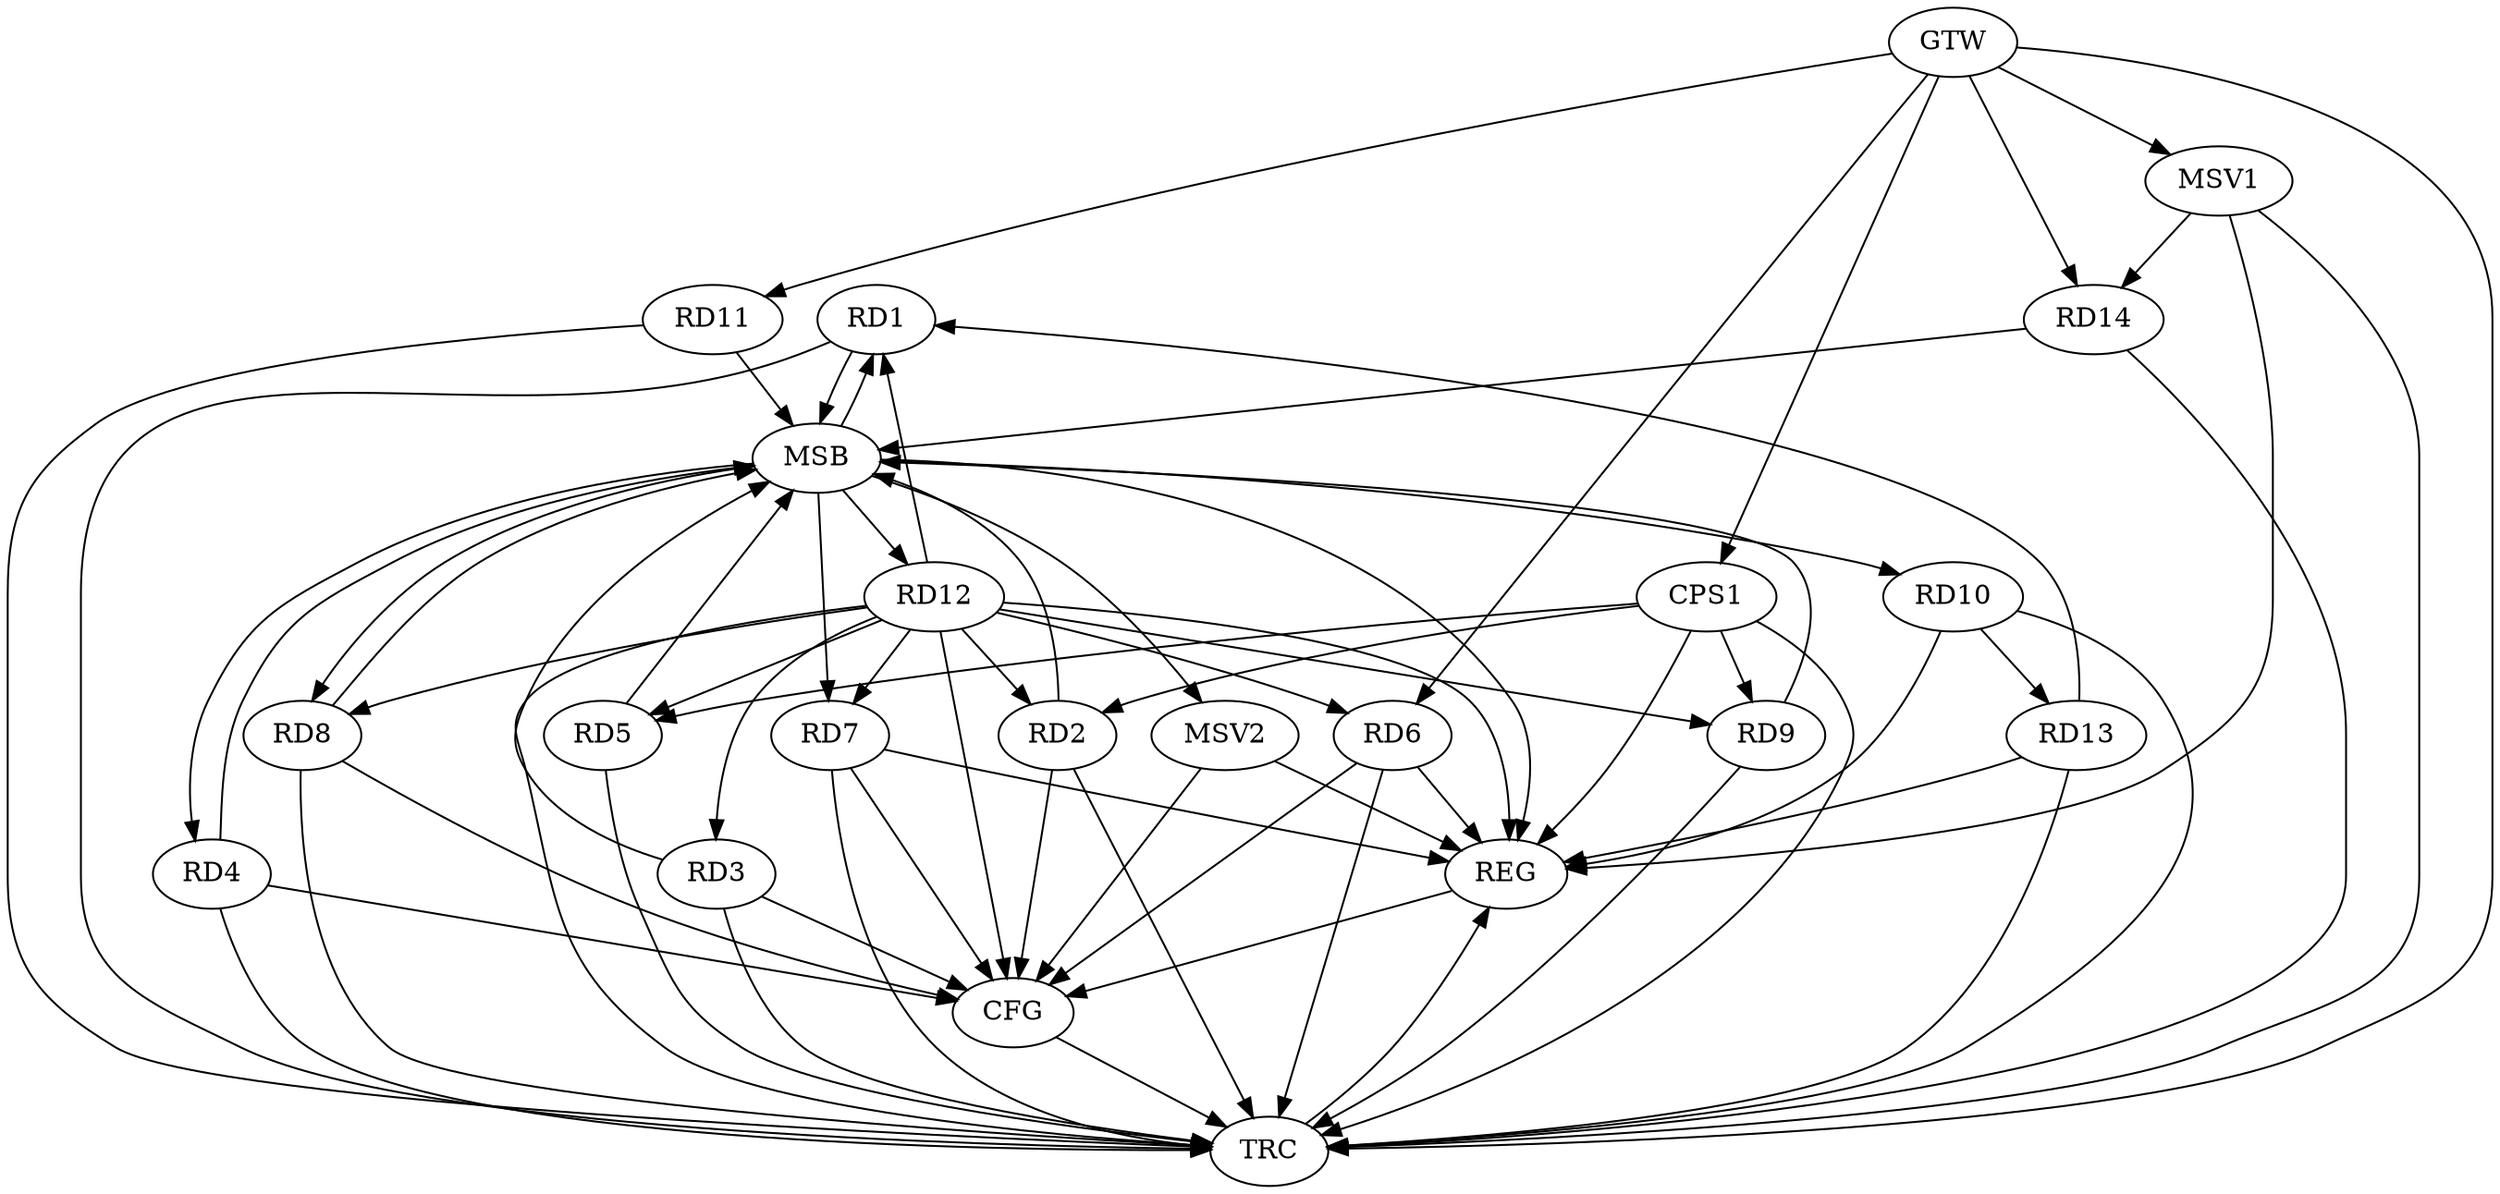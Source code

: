 strict digraph G {
  RD1 [ label="RD1" ];
  RD2 [ label="RD2" ];
  RD3 [ label="RD3" ];
  RD4 [ label="RD4" ];
  RD5 [ label="RD5" ];
  RD6 [ label="RD6" ];
  RD7 [ label="RD7" ];
  RD8 [ label="RD8" ];
  RD9 [ label="RD9" ];
  RD10 [ label="RD10" ];
  RD11 [ label="RD11" ];
  RD12 [ label="RD12" ];
  RD13 [ label="RD13" ];
  RD14 [ label="RD14" ];
  CPS1 [ label="CPS1" ];
  GTW [ label="GTW" ];
  REG [ label="REG" ];
  MSB [ label="MSB" ];
  CFG [ label="CFG" ];
  TRC [ label="TRC" ];
  MSV1 [ label="MSV1" ];
  MSV2 [ label="MSV2" ];
  RD12 -> RD1;
  RD13 -> RD1;
  RD12 -> RD3;
  RD10 -> RD13;
  CPS1 -> RD2;
  CPS1 -> RD5;
  CPS1 -> RD9;
  GTW -> RD6;
  GTW -> RD11;
  GTW -> RD14;
  GTW -> CPS1;
  RD6 -> REG;
  RD7 -> REG;
  RD10 -> REG;
  RD12 -> REG;
  RD13 -> REG;
  CPS1 -> REG;
  RD1 -> MSB;
  MSB -> RD4;
  MSB -> REG;
  RD2 -> MSB;
  RD3 -> MSB;
  MSB -> RD8;
  RD4 -> MSB;
  MSB -> RD1;
  RD5 -> MSB;
  RD8 -> MSB;
  MSB -> RD7;
  RD9 -> MSB;
  RD11 -> MSB;
  MSB -> RD10;
  MSB -> RD12;
  RD14 -> MSB;
  RD12 -> CFG;
  RD3 -> CFG;
  RD4 -> CFG;
  RD6 -> CFG;
  RD8 -> CFG;
  RD2 -> CFG;
  RD7 -> CFG;
  REG -> CFG;
  RD1 -> TRC;
  RD2 -> TRC;
  RD3 -> TRC;
  RD4 -> TRC;
  RD5 -> TRC;
  RD6 -> TRC;
  RD7 -> TRC;
  RD8 -> TRC;
  RD9 -> TRC;
  RD10 -> TRC;
  RD11 -> TRC;
  RD12 -> TRC;
  RD13 -> TRC;
  RD14 -> TRC;
  CPS1 -> TRC;
  GTW -> TRC;
  CFG -> TRC;
  TRC -> REG;
  RD12 -> RD5;
  RD12 -> RD6;
  RD12 -> RD8;
  RD12 -> RD9;
  RD12 -> RD2;
  RD12 -> RD7;
  MSV1 -> RD14;
  GTW -> MSV1;
  MSV1 -> REG;
  MSV1 -> TRC;
  MSB -> MSV2;
  MSV2 -> REG;
  MSV2 -> CFG;
}
